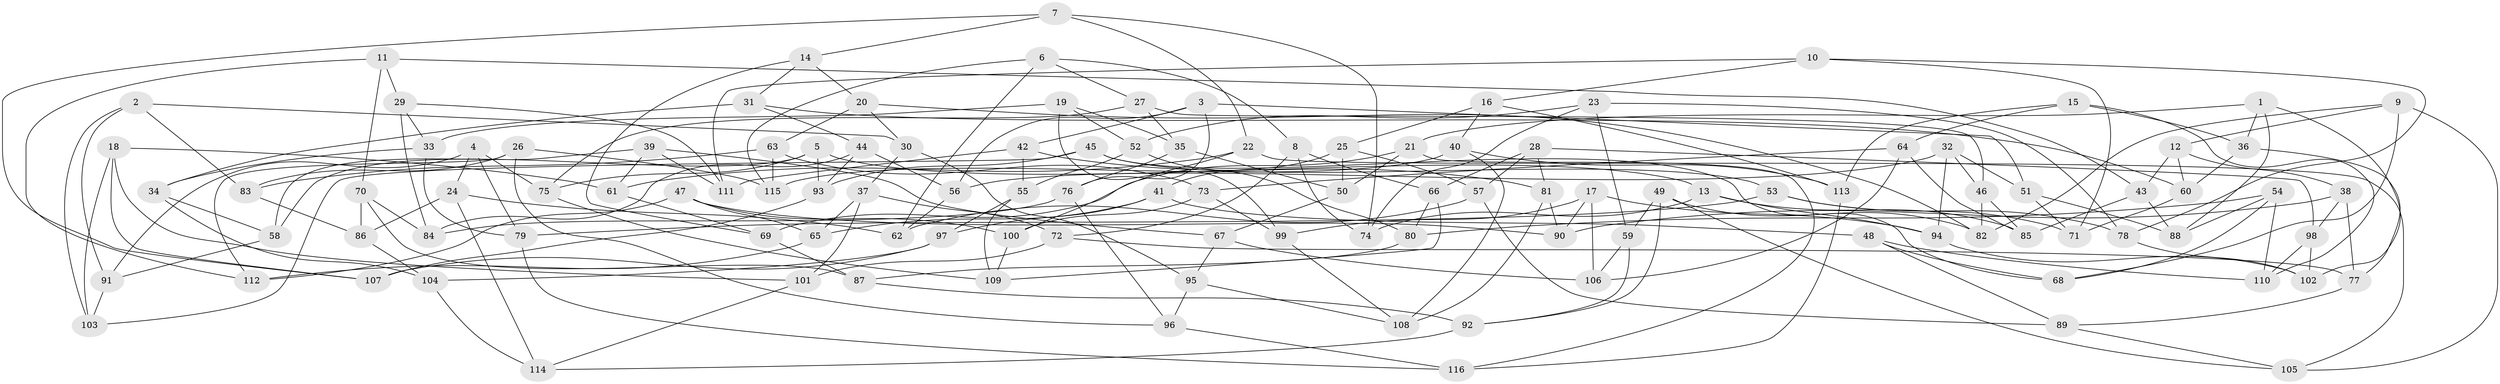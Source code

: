 // coarse degree distribution, {4: 0.5797101449275363, 5: 0.043478260869565216, 6: 0.15942028985507245, 12: 0.014492753623188406, 8: 0.11594202898550725, 10: 0.043478260869565216, 7: 0.014492753623188406, 3: 0.028985507246376812}
// Generated by graph-tools (version 1.1) at 2025/20/03/04/25 18:20:38]
// undirected, 116 vertices, 232 edges
graph export_dot {
graph [start="1"]
  node [color=gray90,style=filled];
  1;
  2;
  3;
  4;
  5;
  6;
  7;
  8;
  9;
  10;
  11;
  12;
  13;
  14;
  15;
  16;
  17;
  18;
  19;
  20;
  21;
  22;
  23;
  24;
  25;
  26;
  27;
  28;
  29;
  30;
  31;
  32;
  33;
  34;
  35;
  36;
  37;
  38;
  39;
  40;
  41;
  42;
  43;
  44;
  45;
  46;
  47;
  48;
  49;
  50;
  51;
  52;
  53;
  54;
  55;
  56;
  57;
  58;
  59;
  60;
  61;
  62;
  63;
  64;
  65;
  66;
  67;
  68;
  69;
  70;
  71;
  72;
  73;
  74;
  75;
  76;
  77;
  78;
  79;
  80;
  81;
  82;
  83;
  84;
  85;
  86;
  87;
  88;
  89;
  90;
  91;
  92;
  93;
  94;
  95;
  96;
  97;
  98;
  99;
  100;
  101;
  102;
  103;
  104;
  105;
  106;
  107;
  108;
  109;
  110;
  111;
  112;
  113;
  114;
  115;
  116;
  1 -- 88;
  1 -- 36;
  1 -- 102;
  1 -- 21;
  2 -- 103;
  2 -- 83;
  2 -- 91;
  2 -- 30;
  3 -- 76;
  3 -- 51;
  3 -- 42;
  3 -- 56;
  4 -- 24;
  4 -- 91;
  4 -- 79;
  4 -- 75;
  5 -- 75;
  5 -- 58;
  5 -- 93;
  5 -- 13;
  6 -- 8;
  6 -- 27;
  6 -- 62;
  6 -- 115;
  7 -- 22;
  7 -- 14;
  7 -- 74;
  7 -- 107;
  8 -- 66;
  8 -- 74;
  8 -- 72;
  9 -- 105;
  9 -- 68;
  9 -- 12;
  9 -- 82;
  10 -- 71;
  10 -- 16;
  10 -- 78;
  10 -- 111;
  11 -- 70;
  11 -- 112;
  11 -- 29;
  11 -- 43;
  12 -- 38;
  12 -- 43;
  12 -- 60;
  13 -- 85;
  13 -- 74;
  13 -- 94;
  14 -- 31;
  14 -- 69;
  14 -- 20;
  15 -- 36;
  15 -- 113;
  15 -- 110;
  15 -- 64;
  16 -- 113;
  16 -- 25;
  16 -- 40;
  17 -- 106;
  17 -- 94;
  17 -- 90;
  17 -- 99;
  18 -- 107;
  18 -- 101;
  18 -- 103;
  18 -- 61;
  19 -- 33;
  19 -- 99;
  19 -- 35;
  19 -- 52;
  20 -- 63;
  20 -- 30;
  20 -- 82;
  21 -- 116;
  21 -- 69;
  21 -- 50;
  22 -- 105;
  22 -- 100;
  22 -- 61;
  23 -- 59;
  23 -- 74;
  23 -- 52;
  23 -- 78;
  24 -- 114;
  24 -- 86;
  24 -- 62;
  25 -- 41;
  25 -- 57;
  25 -- 50;
  26 -- 83;
  26 -- 115;
  26 -- 96;
  26 -- 112;
  27 -- 35;
  27 -- 75;
  27 -- 46;
  28 -- 57;
  28 -- 98;
  28 -- 81;
  28 -- 66;
  29 -- 111;
  29 -- 84;
  29 -- 33;
  30 -- 37;
  30 -- 95;
  31 -- 60;
  31 -- 44;
  31 -- 34;
  32 -- 46;
  32 -- 94;
  32 -- 56;
  32 -- 51;
  33 -- 79;
  33 -- 34;
  34 -- 104;
  34 -- 58;
  35 -- 76;
  35 -- 50;
  36 -- 60;
  36 -- 77;
  37 -- 101;
  37 -- 72;
  37 -- 65;
  38 -- 77;
  38 -- 90;
  38 -- 98;
  39 -- 67;
  39 -- 111;
  39 -- 61;
  39 -- 58;
  40 -- 115;
  40 -- 108;
  40 -- 113;
  41 -- 65;
  41 -- 97;
  41 -- 48;
  42 -- 55;
  42 -- 81;
  42 -- 111;
  43 -- 88;
  43 -- 85;
  44 -- 84;
  44 -- 56;
  44 -- 93;
  45 -- 68;
  45 -- 103;
  45 -- 53;
  45 -- 93;
  46 -- 82;
  46 -- 85;
  47 -- 112;
  47 -- 100;
  47 -- 90;
  47 -- 65;
  48 -- 89;
  48 -- 68;
  48 -- 110;
  49 -- 82;
  49 -- 105;
  49 -- 59;
  49 -- 92;
  50 -- 67;
  51 -- 71;
  51 -- 88;
  52 -- 80;
  52 -- 55;
  53 -- 71;
  53 -- 78;
  53 -- 79;
  54 -- 68;
  54 -- 80;
  54 -- 88;
  54 -- 110;
  55 -- 109;
  55 -- 97;
  56 -- 62;
  57 -- 62;
  57 -- 89;
  58 -- 91;
  59 -- 92;
  59 -- 106;
  60 -- 71;
  61 -- 69;
  63 -- 83;
  63 -- 115;
  63 -- 73;
  64 -- 73;
  64 -- 85;
  64 -- 106;
  65 -- 112;
  66 -- 109;
  66 -- 80;
  67 -- 106;
  67 -- 95;
  69 -- 87;
  70 -- 84;
  70 -- 86;
  70 -- 87;
  72 -- 101;
  72 -- 77;
  73 -- 100;
  73 -- 99;
  75 -- 109;
  76 -- 84;
  76 -- 96;
  77 -- 89;
  78 -- 102;
  79 -- 116;
  80 -- 87;
  81 -- 108;
  81 -- 90;
  83 -- 86;
  86 -- 104;
  87 -- 92;
  89 -- 105;
  91 -- 103;
  92 -- 114;
  93 -- 107;
  94 -- 102;
  95 -- 108;
  95 -- 96;
  96 -- 116;
  97 -- 107;
  97 -- 104;
  98 -- 110;
  98 -- 102;
  99 -- 108;
  100 -- 109;
  101 -- 114;
  104 -- 114;
  113 -- 116;
}
